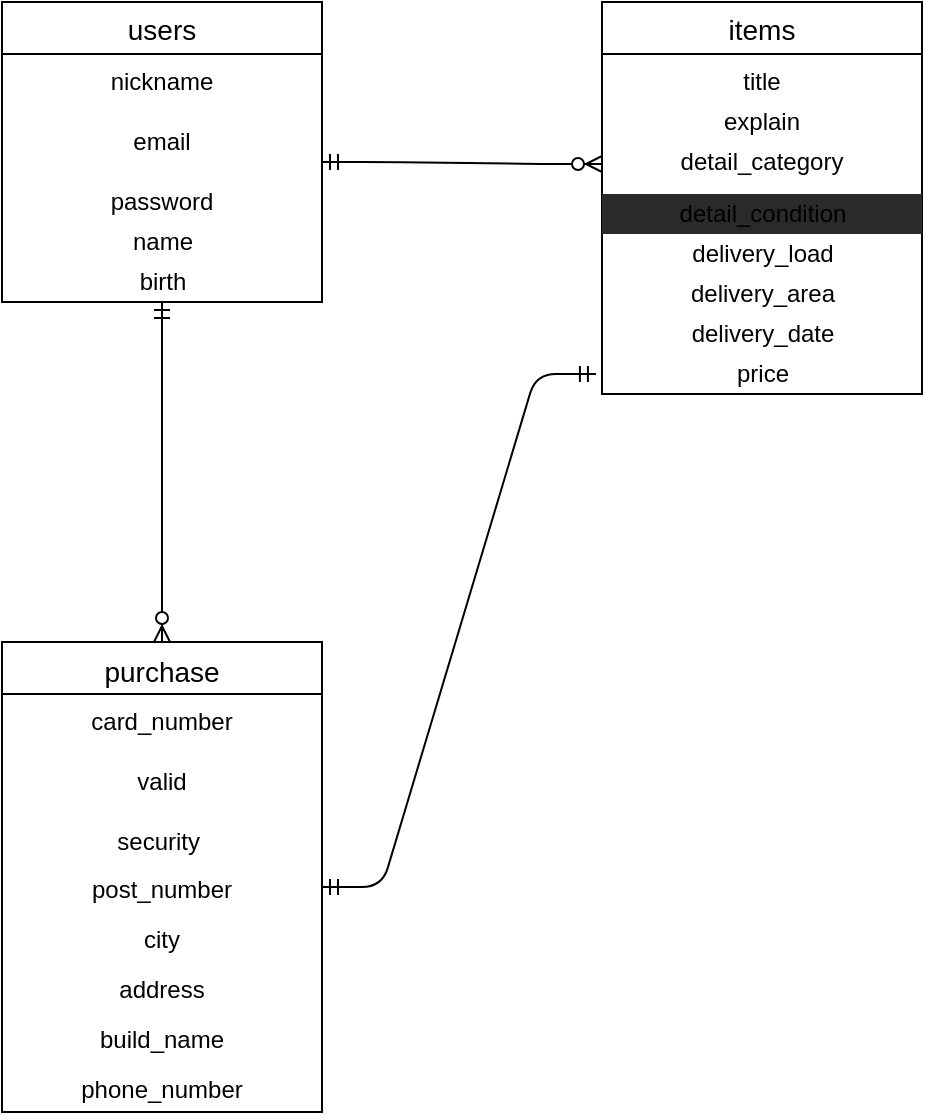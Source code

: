 <mxfile>
    <diagram id="o8Lf0b-TPGdy9Q-uqd5Y" name="ページ1">
        <mxGraphModel dx="619" dy="548" grid="1" gridSize="10" guides="1" tooltips="1" connect="1" arrows="0" fold="1" page="1" pageScale="1" pageWidth="827" pageHeight="1169" math="0" shadow="0">
            <root>
                <mxCell id="0"/>
                <mxCell id="1" parent="0"/>
                <mxCell id="2" value="users" style="swimlane;fontStyle=0;childLayout=stackLayout;horizontal=1;startSize=26;horizontalStack=0;resizeParent=1;resizeParentMax=0;resizeLast=0;collapsible=1;marginBottom=0;align=center;fontSize=14;" parent="1" vertex="1">
                    <mxGeometry x="60" y="80" width="160" height="150" as="geometry"/>
                </mxCell>
                <mxCell id="3" value="nickname" style="text;strokeColor=none;fillColor=none;spacingLeft=4;spacingRight=4;overflow=hidden;rotatable=0;points=[[0,0.5],[1,0.5]];portConstraint=eastwest;fontSize=12;align=center;" parent="2" vertex="1">
                    <mxGeometry y="26" width="160" height="30" as="geometry"/>
                </mxCell>
                <mxCell id="4" value="email" style="text;strokeColor=none;fillColor=none;spacingLeft=4;spacingRight=4;overflow=hidden;rotatable=0;points=[[0,0.5],[1,0.5]];portConstraint=eastwest;fontSize=12;align=center;" parent="2" vertex="1">
                    <mxGeometry y="56" width="160" height="30" as="geometry"/>
                </mxCell>
                <mxCell id="5" value="password" style="text;strokeColor=none;fillColor=none;spacingLeft=4;spacingRight=4;overflow=hidden;rotatable=0;points=[[0,0.5],[1,0.5]];portConstraint=eastwest;fontSize=12;align=center;" parent="2" vertex="1">
                    <mxGeometry y="86" width="160" height="24" as="geometry"/>
                </mxCell>
                <mxCell id="6" value="name" style="text;html=1;resizable=0;autosize=1;align=center;verticalAlign=middle;points=[];fillColor=none;strokeColor=none;rounded=0;" parent="2" vertex="1">
                    <mxGeometry y="110" width="160" height="20" as="geometry"/>
                </mxCell>
                <mxCell id="7" value="birth" style="text;html=1;resizable=0;autosize=1;align=center;verticalAlign=middle;points=[];fillColor=none;strokeColor=none;rounded=0;" parent="2" vertex="1">
                    <mxGeometry y="130" width="160" height="20" as="geometry"/>
                </mxCell>
                <mxCell id="8" value="items" style="swimlane;fontStyle=0;childLayout=stackLayout;horizontal=1;startSize=26;horizontalStack=0;resizeParent=1;resizeParentMax=0;resizeLast=0;collapsible=1;marginBottom=0;align=center;fontSize=14;" parent="1" vertex="1">
                    <mxGeometry x="360" y="80" width="160" height="196" as="geometry"/>
                </mxCell>
                <mxCell id="10" value="title" style="text;strokeColor=none;fillColor=none;spacingLeft=4;spacingRight=4;overflow=hidden;rotatable=0;points=[[0,0.5],[1,0.5]];portConstraint=eastwest;fontSize=12;align=center;" parent="8" vertex="1">
                    <mxGeometry y="26" width="160" height="20" as="geometry"/>
                </mxCell>
                <mxCell id="11" value="explain" style="text;strokeColor=none;fillColor=none;spacingLeft=4;spacingRight=4;overflow=hidden;rotatable=0;points=[[0,0.5],[1,0.5]];portConstraint=eastwest;fontSize=12;align=center;" parent="8" vertex="1">
                    <mxGeometry y="46" width="160" height="20" as="geometry"/>
                </mxCell>
                <mxCell id="22" value="detail_category" style="text;strokeColor=none;fillColor=none;spacingLeft=4;spacingRight=4;overflow=hidden;rotatable=0;points=[[0,0.5],[1,0.5]];portConstraint=eastwest;fontSize=12;align=center;" parent="8" vertex="1">
                    <mxGeometry y="66" width="160" height="30" as="geometry"/>
                </mxCell>
                <mxCell id="21" value="detail_condition" style="text;html=1;resizable=0;autosize=1;align=center;verticalAlign=middle;points=[];strokeColor=none;rounded=0;fillColor=#2a2a2a;" parent="8" vertex="1">
                    <mxGeometry y="96" width="160" height="20" as="geometry"/>
                </mxCell>
                <mxCell id="23" value="delivery_load" style="text;html=1;resizable=0;autosize=1;align=center;verticalAlign=middle;points=[];fillColor=none;strokeColor=none;rounded=0;" parent="8" vertex="1">
                    <mxGeometry y="116" width="160" height="20" as="geometry"/>
                </mxCell>
                <mxCell id="24" value="delivery_area" style="text;html=1;resizable=0;autosize=1;align=center;verticalAlign=middle;points=[];fillColor=none;strokeColor=none;rounded=0;" parent="8" vertex="1">
                    <mxGeometry y="136" width="160" height="20" as="geometry"/>
                </mxCell>
                <mxCell id="25" value="delivery_date" style="text;html=1;resizable=0;autosize=1;align=center;verticalAlign=middle;points=[];fillColor=none;strokeColor=none;rounded=0;" parent="8" vertex="1">
                    <mxGeometry y="156" width="160" height="20" as="geometry"/>
                </mxCell>
                <mxCell id="26" value="price" style="text;html=1;resizable=0;autosize=1;align=center;verticalAlign=middle;points=[];fillColor=none;strokeColor=none;rounded=0;fontSize=12;" parent="8" vertex="1">
                    <mxGeometry y="176" width="160" height="20" as="geometry"/>
                </mxCell>
                <mxCell id="13" value="purchase" style="swimlane;fontStyle=0;childLayout=stackLayout;horizontal=1;startSize=26;horizontalStack=0;resizeParent=1;resizeParentMax=0;resizeLast=0;collapsible=1;marginBottom=0;align=center;fontSize=14;perimeterSpacing=0;verticalAlign=top;" parent="1" vertex="1">
                    <mxGeometry x="60" y="400" width="160" height="235" as="geometry"/>
                </mxCell>
                <mxCell id="14" value="card_number" style="text;strokeColor=none;fillColor=none;spacingLeft=4;spacingRight=4;overflow=hidden;rotatable=0;points=[[0,0.5],[1,0.5]];portConstraint=eastwest;fontSize=12;verticalAlign=top;align=center;" parent="13" vertex="1">
                    <mxGeometry y="26" width="160" height="30" as="geometry"/>
                </mxCell>
                <mxCell id="15" value="valid" style="text;strokeColor=none;fillColor=none;spacingLeft=4;spacingRight=4;overflow=hidden;rotatable=0;points=[[0,0.5],[1,0.5]];portConstraint=eastwest;fontSize=12;align=center;" parent="13" vertex="1">
                    <mxGeometry y="56" width="160" height="30" as="geometry"/>
                </mxCell>
                <mxCell id="16" value="security " style="text;strokeColor=none;fillColor=none;spacingLeft=4;spacingRight=4;overflow=hidden;rotatable=0;points=[[0,0.5],[1,0.5]];portConstraint=eastwest;fontSize=12;verticalAlign=top;align=center;" parent="13" vertex="1">
                    <mxGeometry y="86" width="160" height="24" as="geometry"/>
                </mxCell>
                <mxCell id="40" value="post_number" style="text;strokeColor=none;fillColor=none;spacingLeft=4;spacingRight=4;overflow=hidden;rotatable=0;points=[[0,0.5],[1,0.5]];portConstraint=eastwest;fontSize=12;verticalAlign=top;align=center;" parent="13" vertex="1">
                    <mxGeometry y="110" width="160" height="25" as="geometry"/>
                </mxCell>
                <mxCell id="42" value="city" style="text;strokeColor=none;fillColor=none;spacingLeft=4;spacingRight=4;overflow=hidden;rotatable=0;points=[[0,0.5],[1,0.5]];portConstraint=eastwest;fontSize=12;verticalAlign=top;align=center;" parent="13" vertex="1">
                    <mxGeometry y="135" width="160" height="25" as="geometry"/>
                </mxCell>
                <mxCell id="43" value="address" style="text;strokeColor=none;fillColor=none;spacingLeft=4;spacingRight=4;overflow=hidden;rotatable=0;points=[[0,0.5],[1,0.5]];portConstraint=eastwest;fontSize=12;verticalAlign=top;align=center;" parent="13" vertex="1">
                    <mxGeometry y="160" width="160" height="25" as="geometry"/>
                </mxCell>
                <mxCell id="41" value="build_name" style="text;strokeColor=none;fillColor=none;spacingLeft=4;spacingRight=4;overflow=hidden;rotatable=0;points=[[0,0.5],[1,0.5]];portConstraint=eastwest;fontSize=12;verticalAlign=top;align=center;" parent="13" vertex="1">
                    <mxGeometry y="185" width="160" height="25" as="geometry"/>
                </mxCell>
                <mxCell id="44" value="phone_number" style="text;strokeColor=none;fillColor=none;spacingLeft=4;spacingRight=4;overflow=hidden;rotatable=0;points=[[0,0.5],[1,0.5]];portConstraint=eastwest;fontSize=12;verticalAlign=top;align=center;" parent="13" vertex="1">
                    <mxGeometry y="210" width="160" height="25" as="geometry"/>
                </mxCell>
                <mxCell id="53" value="" style="line;strokeWidth=1;rotatable=0;dashed=0;labelPosition=right;align=left;verticalAlign=middle;spacingTop=0;spacingLeft=6;points=[];portConstraint=eastwest;fillColor=#2a2a2a;strokeColor=none;labelBackgroundColor=none;" parent="1" vertex="1">
                    <mxGeometry x="300" y="380" width="60" height="10" as="geometry"/>
                </mxCell>
                <mxCell id="66" value="" style="edgeStyle=entityRelationEdgeStyle;fontSize=12;html=1;endArrow=ERmandOne;startArrow=ERmandOne;exitX=1;exitY=0.5;exitDx=0;exitDy=0;entryX=-0.019;entryY=0.5;entryDx=0;entryDy=0;entryPerimeter=0;" parent="1" source="40" target="26" edge="1">
                    <mxGeometry width="100" height="100" relative="1" as="geometry">
                        <mxPoint x="250" y="520" as="sourcePoint"/>
                        <mxPoint x="350" y="290" as="targetPoint"/>
                    </mxGeometry>
                </mxCell>
                <mxCell id="67" value="" style="fontSize=12;html=1;endArrow=ERzeroToMany;startArrow=ERmandOne;entryX=0.5;entryY=0;entryDx=0;entryDy=0;" parent="1" target="13" edge="1">
                    <mxGeometry width="100" height="100" relative="1" as="geometry">
                        <mxPoint x="140" y="230" as="sourcePoint"/>
                        <mxPoint x="360" y="340" as="targetPoint"/>
                    </mxGeometry>
                </mxCell>
                <mxCell id="68" value="" style="edgeStyle=entityRelationEdgeStyle;fontSize=12;html=1;endArrow=ERzeroToMany;startArrow=ERmandOne;exitX=1;exitY=0.8;exitDx=0;exitDy=0;exitPerimeter=0;entryX=0;entryY=0.5;entryDx=0;entryDy=0;" parent="1" source="4" target="22" edge="1">
                    <mxGeometry width="100" height="100" relative="1" as="geometry">
                        <mxPoint x="260" y="370" as="sourcePoint"/>
                        <mxPoint x="360" y="270" as="targetPoint"/>
                    </mxGeometry>
                </mxCell>
            </root>
        </mxGraphModel>
    </diagram>
</mxfile>
